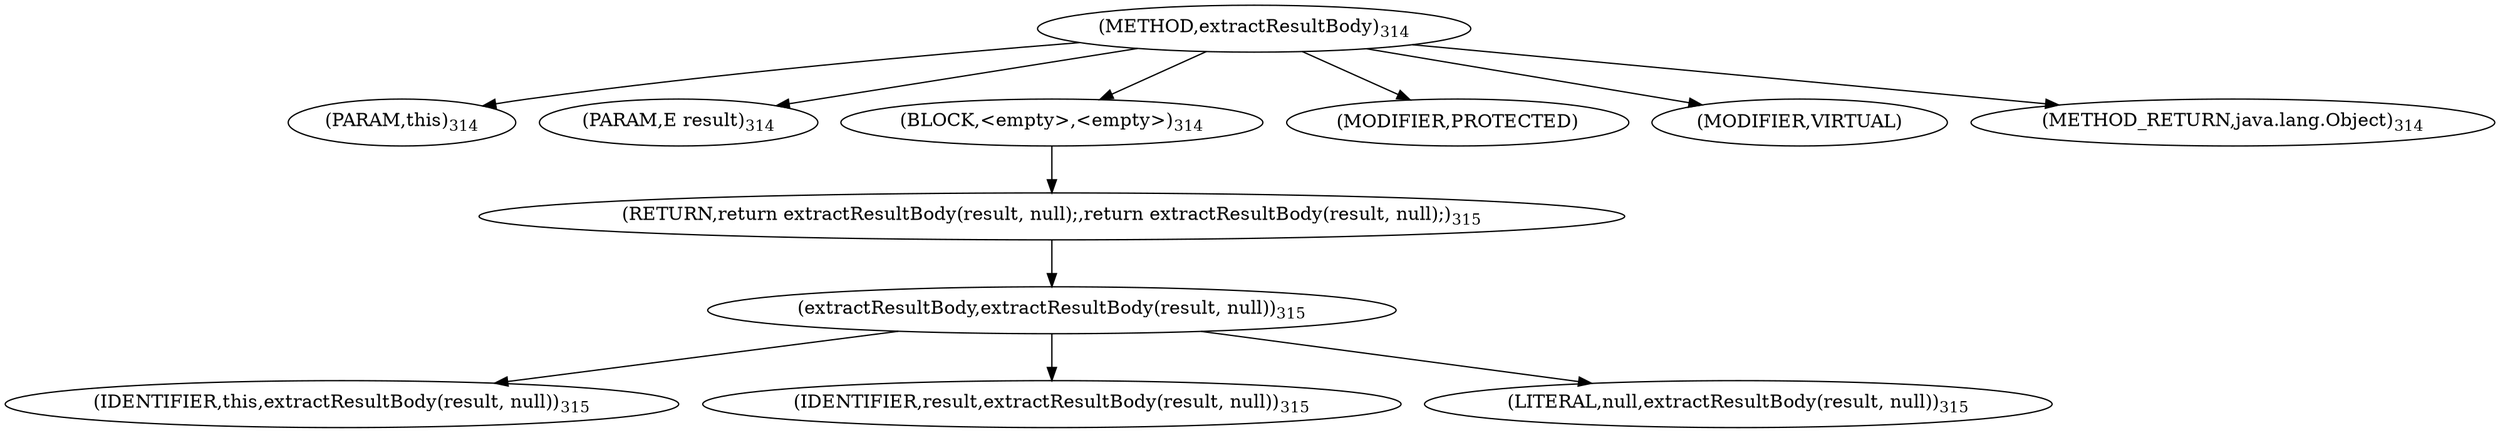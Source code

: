 digraph "extractResultBody" {  
"929" [label = <(METHOD,extractResultBody)<SUB>314</SUB>> ]
"94" [label = <(PARAM,this)<SUB>314</SUB>> ]
"930" [label = <(PARAM,E result)<SUB>314</SUB>> ]
"931" [label = <(BLOCK,&lt;empty&gt;,&lt;empty&gt;)<SUB>314</SUB>> ]
"932" [label = <(RETURN,return extractResultBody(result, null);,return extractResultBody(result, null);)<SUB>315</SUB>> ]
"933" [label = <(extractResultBody,extractResultBody(result, null))<SUB>315</SUB>> ]
"93" [label = <(IDENTIFIER,this,extractResultBody(result, null))<SUB>315</SUB>> ]
"934" [label = <(IDENTIFIER,result,extractResultBody(result, null))<SUB>315</SUB>> ]
"935" [label = <(LITERAL,null,extractResultBody(result, null))<SUB>315</SUB>> ]
"936" [label = <(MODIFIER,PROTECTED)> ]
"937" [label = <(MODIFIER,VIRTUAL)> ]
"938" [label = <(METHOD_RETURN,java.lang.Object)<SUB>314</SUB>> ]
  "929" -> "94" 
  "929" -> "930" 
  "929" -> "931" 
  "929" -> "936" 
  "929" -> "937" 
  "929" -> "938" 
  "931" -> "932" 
  "932" -> "933" 
  "933" -> "93" 
  "933" -> "934" 
  "933" -> "935" 
}
